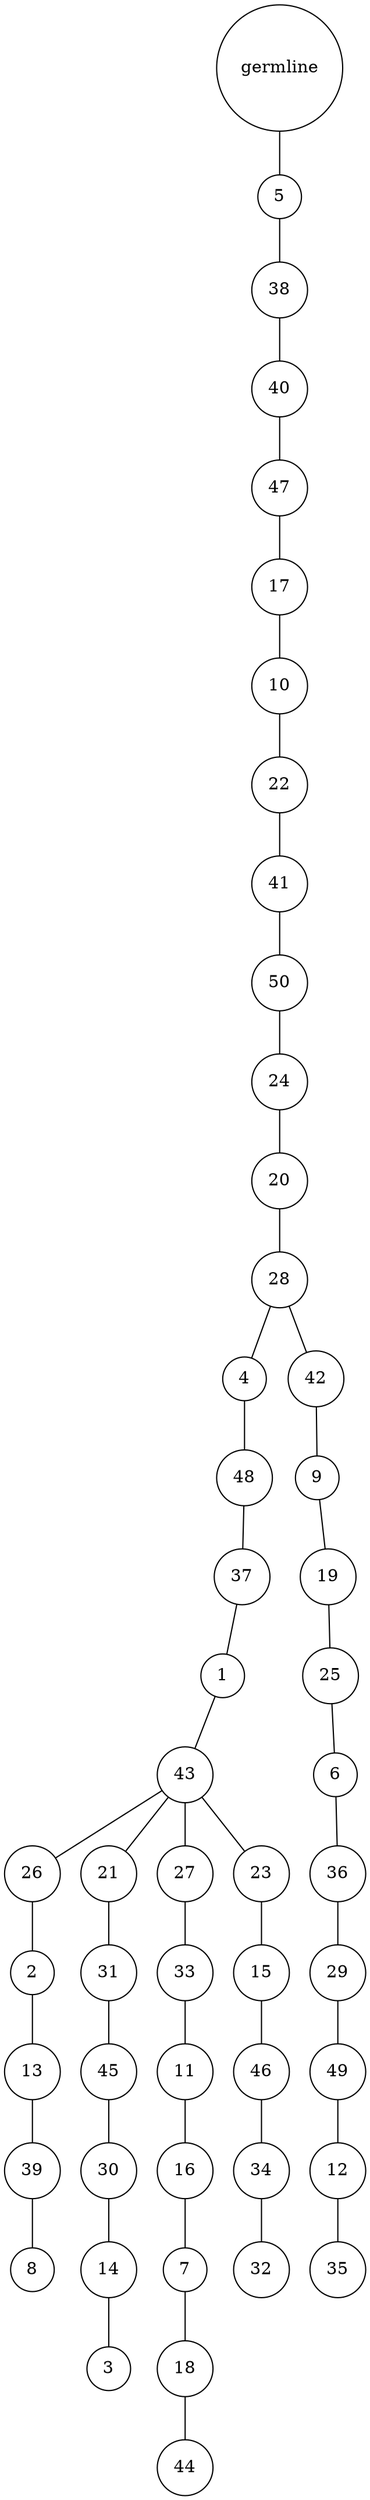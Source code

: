 graph {
	rankdir=UD;
	splines=line;
	node [shape=circle]
	"0x7efea0e99c70" [label="germline"];
	"0x7efea0e99ca0" [label="5"];
	"0x7efea0e99c70" -- "0x7efea0e99ca0" ;
	"0x7efea0e99cd0" [label="38"];
	"0x7efea0e99ca0" -- "0x7efea0e99cd0" ;
	"0x7efea0e99d00" [label="40"];
	"0x7efea0e99cd0" -- "0x7efea0e99d00" ;
	"0x7efea0e99d30" [label="47"];
	"0x7efea0e99d00" -- "0x7efea0e99d30" ;
	"0x7efea0e99d60" [label="17"];
	"0x7efea0e99d30" -- "0x7efea0e99d60" ;
	"0x7efea0e99d90" [label="10"];
	"0x7efea0e99d60" -- "0x7efea0e99d90" ;
	"0x7efea0e99dc0" [label="22"];
	"0x7efea0e99d90" -- "0x7efea0e99dc0" ;
	"0x7efea0e99df0" [label="41"];
	"0x7efea0e99dc0" -- "0x7efea0e99df0" ;
	"0x7efea0e99e20" [label="50"];
	"0x7efea0e99df0" -- "0x7efea0e99e20" ;
	"0x7efea0e99e50" [label="24"];
	"0x7efea0e99e20" -- "0x7efea0e99e50" ;
	"0x7efea0e99e80" [label="20"];
	"0x7efea0e99e50" -- "0x7efea0e99e80" ;
	"0x7efea0e99eb0" [label="28"];
	"0x7efea0e99e80" -- "0x7efea0e99eb0" ;
	"0x7efea0e99ee0" [label="4"];
	"0x7efea0e99eb0" -- "0x7efea0e99ee0" ;
	"0x7efea0e99f10" [label="48"];
	"0x7efea0e99ee0" -- "0x7efea0e99f10" ;
	"0x7efea0e99f40" [label="37"];
	"0x7efea0e99f10" -- "0x7efea0e99f40" ;
	"0x7efea0e99f70" [label="1"];
	"0x7efea0e99f40" -- "0x7efea0e99f70" ;
	"0x7efea0e99fa0" [label="43"];
	"0x7efea0e99f70" -- "0x7efea0e99fa0" ;
	"0x7efea0e99fd0" [label="26"];
	"0x7efea0e99fa0" -- "0x7efea0e99fd0" ;
	"0x7efea0ea7040" [label="2"];
	"0x7efea0e99fd0" -- "0x7efea0ea7040" ;
	"0x7efea0ea7070" [label="13"];
	"0x7efea0ea7040" -- "0x7efea0ea7070" ;
	"0x7efea0ea70a0" [label="39"];
	"0x7efea0ea7070" -- "0x7efea0ea70a0" ;
	"0x7efea0ea70d0" [label="8"];
	"0x7efea0ea70a0" -- "0x7efea0ea70d0" ;
	"0x7efea0ea7100" [label="21"];
	"0x7efea0e99fa0" -- "0x7efea0ea7100" ;
	"0x7efea0ea7130" [label="31"];
	"0x7efea0ea7100" -- "0x7efea0ea7130" ;
	"0x7efea0ea7160" [label="45"];
	"0x7efea0ea7130" -- "0x7efea0ea7160" ;
	"0x7efea0ea7190" [label="30"];
	"0x7efea0ea7160" -- "0x7efea0ea7190" ;
	"0x7efea0ea71c0" [label="14"];
	"0x7efea0ea7190" -- "0x7efea0ea71c0" ;
	"0x7efea0ea71f0" [label="3"];
	"0x7efea0ea71c0" -- "0x7efea0ea71f0" ;
	"0x7efea0ea7220" [label="27"];
	"0x7efea0e99fa0" -- "0x7efea0ea7220" ;
	"0x7efea0ea7250" [label="33"];
	"0x7efea0ea7220" -- "0x7efea0ea7250" ;
	"0x7efea0ea7280" [label="11"];
	"0x7efea0ea7250" -- "0x7efea0ea7280" ;
	"0x7efea0ea72b0" [label="16"];
	"0x7efea0ea7280" -- "0x7efea0ea72b0" ;
	"0x7efea0ea72e0" [label="7"];
	"0x7efea0ea72b0" -- "0x7efea0ea72e0" ;
	"0x7efea0ea7310" [label="18"];
	"0x7efea0ea72e0" -- "0x7efea0ea7310" ;
	"0x7efea0ea7340" [label="44"];
	"0x7efea0ea7310" -- "0x7efea0ea7340" ;
	"0x7efea0ea7370" [label="23"];
	"0x7efea0e99fa0" -- "0x7efea0ea7370" ;
	"0x7efea0ea73a0" [label="15"];
	"0x7efea0ea7370" -- "0x7efea0ea73a0" ;
	"0x7efea0ea73d0" [label="46"];
	"0x7efea0ea73a0" -- "0x7efea0ea73d0" ;
	"0x7efea0ea7400" [label="34"];
	"0x7efea0ea73d0" -- "0x7efea0ea7400" ;
	"0x7efea0ea7430" [label="32"];
	"0x7efea0ea7400" -- "0x7efea0ea7430" ;
	"0x7efea0ea7460" [label="42"];
	"0x7efea0e99eb0" -- "0x7efea0ea7460" ;
	"0x7efea0ea7490" [label="9"];
	"0x7efea0ea7460" -- "0x7efea0ea7490" ;
	"0x7efea0ea74c0" [label="19"];
	"0x7efea0ea7490" -- "0x7efea0ea74c0" ;
	"0x7efea0ea74f0" [label="25"];
	"0x7efea0ea74c0" -- "0x7efea0ea74f0" ;
	"0x7efea0ea7520" [label="6"];
	"0x7efea0ea74f0" -- "0x7efea0ea7520" ;
	"0x7efea0ea7550" [label="36"];
	"0x7efea0ea7520" -- "0x7efea0ea7550" ;
	"0x7efea0ea7580" [label="29"];
	"0x7efea0ea7550" -- "0x7efea0ea7580" ;
	"0x7efea0ea75b0" [label="49"];
	"0x7efea0ea7580" -- "0x7efea0ea75b0" ;
	"0x7efea0ea75e0" [label="12"];
	"0x7efea0ea75b0" -- "0x7efea0ea75e0" ;
	"0x7efea0ea7610" [label="35"];
	"0x7efea0ea75e0" -- "0x7efea0ea7610" ;
}
